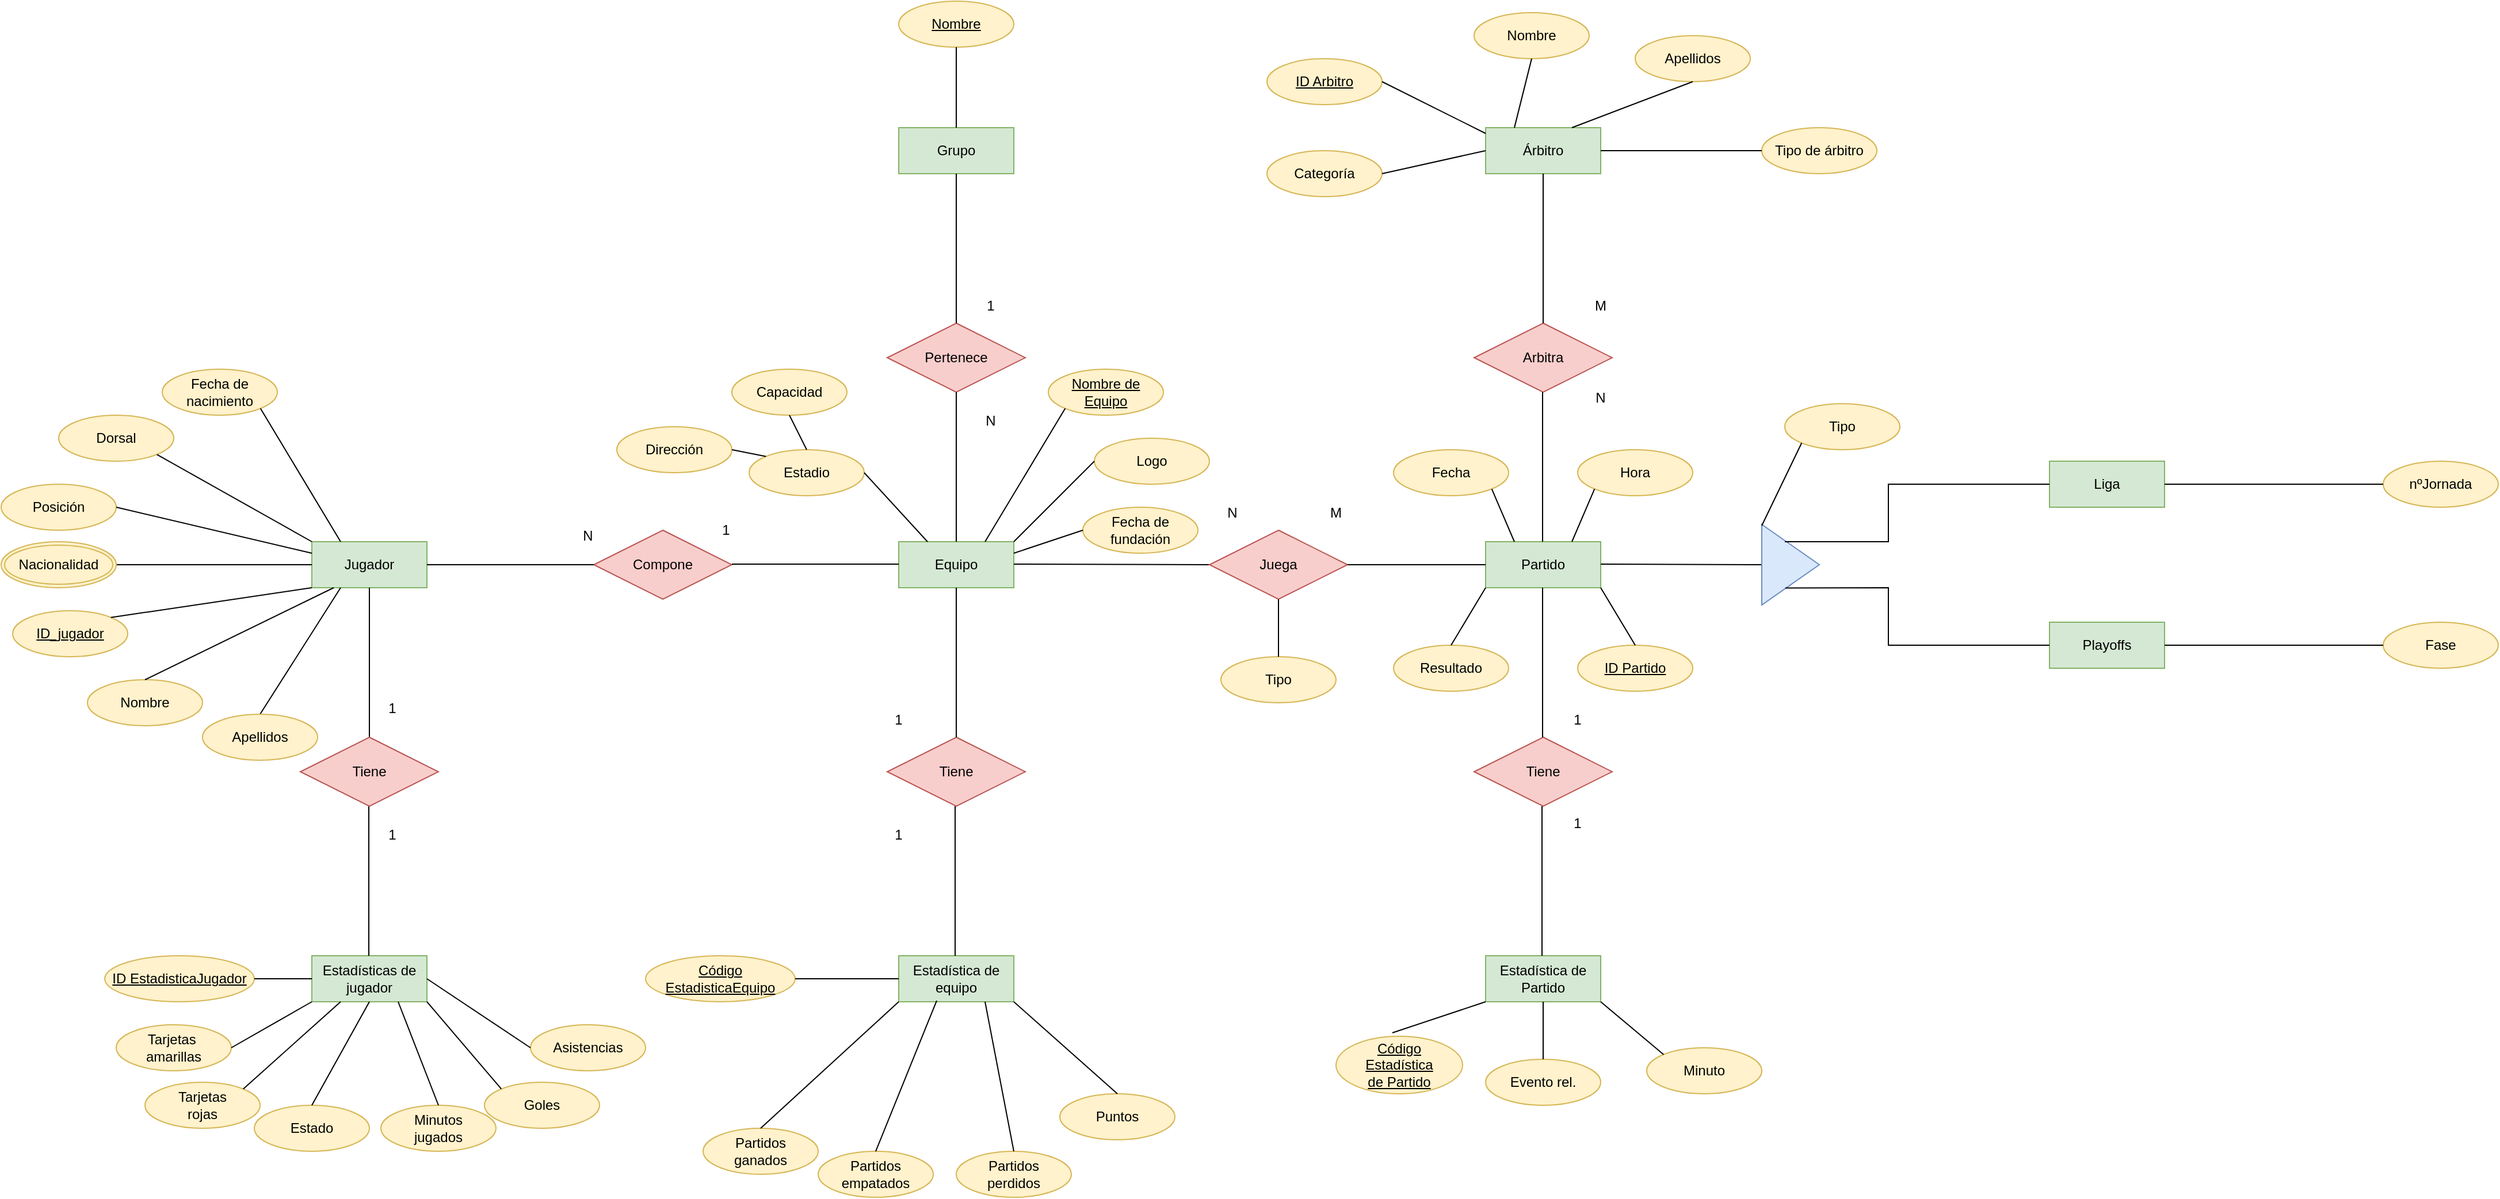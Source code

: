 <mxfile version="24.0.2" type="device">
  <diagram id="R2lEEEUBdFMjLlhIrx00" name="Page-1">
    <mxGraphModel dx="2762" dy="1040" grid="1" gridSize="10" guides="1" tooltips="1" connect="1" arrows="1" fold="1" page="1" pageScale="1" pageWidth="850" pageHeight="1100" math="0" shadow="0" extFonts="Permanent Marker^https://fonts.googleapis.com/css?family=Permanent+Marker">
      <root>
        <mxCell id="0" />
        <mxCell id="1" parent="0" />
        <mxCell id="ew4b3XNnfiUMwKwyRIX6-1" value="Equipo" style="whiteSpace=wrap;html=1;align=center;fillColor=#d5e8d4;strokeColor=#82b366;" parent="1" vertex="1">
          <mxGeometry x="180" y="480" width="100" height="40" as="geometry" />
        </mxCell>
        <mxCell id="ew4b3XNnfiUMwKwyRIX6-3" value="Estadística de Partido" style="whiteSpace=wrap;html=1;align=center;fillColor=#d5e8d4;strokeColor=#82b366;" parent="1" vertex="1">
          <mxGeometry x="690" y="840" width="100" height="40" as="geometry" />
        </mxCell>
        <mxCell id="ew4b3XNnfiUMwKwyRIX6-4" value="Jugador" style="whiteSpace=wrap;html=1;align=center;fillColor=#d5e8d4;strokeColor=#82b366;" parent="1" vertex="1">
          <mxGeometry x="-330" y="480" width="100" height="40" as="geometry" />
        </mxCell>
        <mxCell id="ew4b3XNnfiUMwKwyRIX6-5" value="Partido" style="whiteSpace=wrap;html=1;align=center;fillColor=#d5e8d4;strokeColor=#82b366;" parent="1" vertex="1">
          <mxGeometry x="690" y="480" width="100" height="40" as="geometry" />
        </mxCell>
        <mxCell id="ew4b3XNnfiUMwKwyRIX6-6" value="Grupo" style="whiteSpace=wrap;html=1;align=center;fillColor=#d5e8d4;strokeColor=#82b366;" parent="1" vertex="1">
          <mxGeometry x="180" y="120" width="100" height="40" as="geometry" />
        </mxCell>
        <mxCell id="ew4b3XNnfiUMwKwyRIX6-7" value="Árbitro" style="whiteSpace=wrap;html=1;align=center;fillColor=#d5e8d4;strokeColor=#82b366;" parent="1" vertex="1">
          <mxGeometry x="690" y="120" width="100" height="40" as="geometry" />
        </mxCell>
        <mxCell id="ew4b3XNnfiUMwKwyRIX6-10" value="Compone" style="shape=rhombus;perimeter=rhombusPerimeter;whiteSpace=wrap;html=1;align=center;fillColor=#f8cecc;strokeColor=#b85450;" parent="1" vertex="1">
          <mxGeometry x="-85" y="470" width="120" height="60" as="geometry" />
        </mxCell>
        <mxCell id="ew4b3XNnfiUMwKwyRIX6-13" value="Tiene" style="shape=rhombus;perimeter=rhombusPerimeter;whiteSpace=wrap;html=1;align=center;fillColor=#f8cecc;strokeColor=#b85450;" parent="1" vertex="1">
          <mxGeometry x="680" y="650" width="120" height="60" as="geometry" />
        </mxCell>
        <mxCell id="ew4b3XNnfiUMwKwyRIX6-17" value="Arbitra" style="shape=rhombus;perimeter=rhombusPerimeter;whiteSpace=wrap;html=1;align=center;fillColor=#f8cecc;strokeColor=#b85450;" parent="1" vertex="1">
          <mxGeometry x="680" y="290" width="120" height="60" as="geometry" />
        </mxCell>
        <mxCell id="ew4b3XNnfiUMwKwyRIX6-18" value="Pertenece" style="shape=rhombus;perimeter=rhombusPerimeter;whiteSpace=wrap;html=1;align=center;fillColor=#f8cecc;strokeColor=#b85450;" parent="1" vertex="1">
          <mxGeometry x="170" y="290" width="120" height="60" as="geometry" />
        </mxCell>
        <mxCell id="jRTE80DAgVs_Ja9fbaa8-7" value="" style="endArrow=none;html=1;rounded=0;exitX=1;exitY=0.5;exitDx=0;exitDy=0;" parent="1" source="ew4b3XNnfiUMwKwyRIX6-4" target="ew4b3XNnfiUMwKwyRIX6-10" edge="1">
          <mxGeometry width="50" height="50" relative="1" as="geometry">
            <mxPoint x="-270" y="490" as="sourcePoint" />
            <mxPoint x="-270" y="360" as="targetPoint" />
          </mxGeometry>
        </mxCell>
        <mxCell id="jRTE80DAgVs_Ja9fbaa8-8" value="" style="endArrow=none;html=1;rounded=0;exitX=1;exitY=0.5;exitDx=0;exitDy=0;" parent="1" edge="1">
          <mxGeometry width="50" height="50" relative="1" as="geometry">
            <mxPoint x="35" y="499.5" as="sourcePoint" />
            <mxPoint x="180" y="499.5" as="targetPoint" />
          </mxGeometry>
        </mxCell>
        <mxCell id="jRTE80DAgVs_Ja9fbaa8-9" value="" style="endArrow=none;html=1;rounded=0;exitX=1;exitY=0.5;exitDx=0;exitDy=0;entryX=0;entryY=0.5;entryDx=0;entryDy=0;" parent="1" target="5aakEDVAAHbc9MkIzyxL-103" edge="1">
          <mxGeometry width="50" height="50" relative="1" as="geometry">
            <mxPoint x="280" y="499.5" as="sourcePoint" />
            <mxPoint x="425" y="499.5" as="targetPoint" />
            <Array as="points">
              <mxPoint x="450" y="500" />
            </Array>
          </mxGeometry>
        </mxCell>
        <mxCell id="jRTE80DAgVs_Ja9fbaa8-14" value="" style="endArrow=none;html=1;rounded=0;entryX=0.5;entryY=1;entryDx=0;entryDy=0;exitX=0.5;exitY=0;exitDx=0;exitDy=0;" parent="1" edge="1">
          <mxGeometry width="50" height="50" relative="1" as="geometry">
            <mxPoint x="-280" y="650" as="sourcePoint" />
            <mxPoint x="-280" y="520" as="targetPoint" />
          </mxGeometry>
        </mxCell>
        <mxCell id="jRTE80DAgVs_Ja9fbaa8-18" value="" style="endArrow=none;html=1;rounded=0;exitX=1;exitY=0.5;exitDx=0;exitDy=0;entryX=0;entryY=0.5;entryDx=0;entryDy=0;" parent="1" edge="1">
          <mxGeometry width="50" height="50" relative="1" as="geometry">
            <mxPoint x="790" y="499.5" as="sourcePoint" />
            <mxPoint x="930" y="500" as="targetPoint" />
          </mxGeometry>
        </mxCell>
        <mxCell id="5aakEDVAAHbc9MkIzyxL-1" value="ID_jugador" style="ellipse;whiteSpace=wrap;html=1;align=center;fontStyle=4;fillColor=#fff2cc;strokeColor=#d6b656;" parent="1" vertex="1">
          <mxGeometry x="-590" y="540" width="100" height="40" as="geometry" />
        </mxCell>
        <mxCell id="5aakEDVAAHbc9MkIzyxL-5" value="Nombre" style="ellipse;whiteSpace=wrap;html=1;align=center;fillColor=#fff2cc;strokeColor=#d6b656;" parent="1" vertex="1">
          <mxGeometry x="-525" y="600" width="100" height="40" as="geometry" />
        </mxCell>
        <mxCell id="5aakEDVAAHbc9MkIzyxL-12" value="Estadísticas de jugador" style="whiteSpace=wrap;html=1;align=center;fillColor=#d5e8d4;strokeColor=#82b366;" parent="1" vertex="1">
          <mxGeometry x="-330" y="840" width="100" height="40" as="geometry" />
        </mxCell>
        <mxCell id="5aakEDVAAHbc9MkIzyxL-13" value="Posición" style="ellipse;whiteSpace=wrap;html=1;align=center;fillColor=#fff2cc;strokeColor=#d6b656;" parent="1" vertex="1">
          <mxGeometry x="-600" y="430" width="100" height="40" as="geometry" />
        </mxCell>
        <mxCell id="5aakEDVAAHbc9MkIzyxL-14" value="Fecha de nacimiento" style="ellipse;whiteSpace=wrap;html=1;align=center;fillColor=#fff2cc;strokeColor=#d6b656;" parent="1" vertex="1">
          <mxGeometry x="-460" y="330" width="100" height="40" as="geometry" />
        </mxCell>
        <mxCell id="5aakEDVAAHbc9MkIzyxL-15" value="Dorsal" style="ellipse;whiteSpace=wrap;html=1;align=center;fillColor=#fff2cc;strokeColor=#d6b656;" parent="1" vertex="1">
          <mxGeometry x="-550" y="370" width="100" height="40" as="geometry" />
        </mxCell>
        <mxCell id="5aakEDVAAHbc9MkIzyxL-16" value="" style="endArrow=none;html=1;rounded=0;exitX=0.19;exitY=1;exitDx=0;exitDy=0;entryX=0.5;entryY=0;entryDx=0;entryDy=0;exitPerimeter=0;" parent="1" source="ew4b3XNnfiUMwKwyRIX6-4" target="5aakEDVAAHbc9MkIzyxL-5" edge="1">
          <mxGeometry width="50" height="50" relative="1" as="geometry">
            <mxPoint x="-252.5" y="529" as="sourcePoint" />
            <mxPoint x="-107.5" y="529" as="targetPoint" />
          </mxGeometry>
        </mxCell>
        <mxCell id="5aakEDVAAHbc9MkIzyxL-17" value="" style="endArrow=none;html=1;rounded=0;exitX=0.25;exitY=1;exitDx=0;exitDy=0;entryX=0.5;entryY=0;entryDx=0;entryDy=0;" parent="1" source="ew4b3XNnfiUMwKwyRIX6-4" target="5aakEDVAAHbc9MkIzyxL-26" edge="1">
          <mxGeometry width="50" height="50" relative="1" as="geometry">
            <mxPoint x="-270" y="530" as="sourcePoint" />
            <mxPoint x="-180" y="580" as="targetPoint" />
          </mxGeometry>
        </mxCell>
        <mxCell id="5aakEDVAAHbc9MkIzyxL-18" value="" style="endArrow=none;html=1;rounded=0;exitX=0;exitY=1;exitDx=0;exitDy=0;entryX=1;entryY=0;entryDx=0;entryDy=0;" parent="1" source="ew4b3XNnfiUMwKwyRIX6-4" target="5aakEDVAAHbc9MkIzyxL-1" edge="1">
          <mxGeometry width="50" height="50" relative="1" as="geometry">
            <mxPoint x="-260" y="540" as="sourcePoint" />
            <mxPoint x="-310" y="600" as="targetPoint" />
          </mxGeometry>
        </mxCell>
        <mxCell id="5aakEDVAAHbc9MkIzyxL-19" value="" style="endArrow=none;html=1;rounded=0;exitX=0;exitY=0.5;exitDx=0;exitDy=0;entryX=1;entryY=0.5;entryDx=0;entryDy=0;" parent="1" source="ew4b3XNnfiUMwKwyRIX6-4" edge="1">
          <mxGeometry width="50" height="50" relative="1" as="geometry">
            <mxPoint x="-320" y="530" as="sourcePoint" />
            <mxPoint x="-500" y="500" as="targetPoint" />
          </mxGeometry>
        </mxCell>
        <mxCell id="5aakEDVAAHbc9MkIzyxL-20" value="" style="endArrow=none;html=1;rounded=0;exitX=0;exitY=0.25;exitDx=0;exitDy=0;entryX=1;entryY=0.5;entryDx=0;entryDy=0;" parent="1" source="ew4b3XNnfiUMwKwyRIX6-4" target="5aakEDVAAHbc9MkIzyxL-13" edge="1">
          <mxGeometry width="50" height="50" relative="1" as="geometry">
            <mxPoint x="-320" y="510" as="sourcePoint" />
            <mxPoint x="-450" y="540" as="targetPoint" />
          </mxGeometry>
        </mxCell>
        <mxCell id="5aakEDVAAHbc9MkIzyxL-21" value="" style="endArrow=none;html=1;rounded=0;exitX=0;exitY=0;exitDx=0;exitDy=0;entryX=1;entryY=1;entryDx=0;entryDy=0;" parent="1" source="ew4b3XNnfiUMwKwyRIX6-4" target="5aakEDVAAHbc9MkIzyxL-15" edge="1">
          <mxGeometry width="50" height="50" relative="1" as="geometry">
            <mxPoint x="-320" y="500" as="sourcePoint" />
            <mxPoint x="-500" y="480" as="targetPoint" />
          </mxGeometry>
        </mxCell>
        <mxCell id="5aakEDVAAHbc9MkIzyxL-22" value="" style="endArrow=none;html=1;rounded=0;exitX=0.25;exitY=0;exitDx=0;exitDy=0;entryX=1;entryY=1;entryDx=0;entryDy=0;" parent="1" source="ew4b3XNnfiUMwKwyRIX6-4" target="5aakEDVAAHbc9MkIzyxL-14" edge="1">
          <mxGeometry width="50" height="50" relative="1" as="geometry">
            <mxPoint x="-320" y="490" as="sourcePoint" />
            <mxPoint x="-505" y="434" as="targetPoint" />
          </mxGeometry>
        </mxCell>
        <mxCell id="5aakEDVAAHbc9MkIzyxL-23" value="" style="endArrow=none;html=1;rounded=0;entryX=0.5;entryY=1;entryDx=0;entryDy=0;exitX=0.5;exitY=0;exitDx=0;exitDy=0;" parent="1" edge="1">
          <mxGeometry width="50" height="50" relative="1" as="geometry">
            <mxPoint x="-280.5" y="840" as="sourcePoint" />
            <mxPoint x="-280.5" y="710" as="targetPoint" />
          </mxGeometry>
        </mxCell>
        <mxCell id="5aakEDVAAHbc9MkIzyxL-24" value="Tiene" style="shape=rhombus;perimeter=rhombusPerimeter;whiteSpace=wrap;html=1;align=center;fillColor=#f8cecc;strokeColor=#b85450;" parent="1" vertex="1">
          <mxGeometry x="-340" y="650" width="120" height="60" as="geometry" />
        </mxCell>
        <mxCell id="5aakEDVAAHbc9MkIzyxL-26" value="Apellidos" style="ellipse;whiteSpace=wrap;html=1;align=center;fillColor=#fff2cc;strokeColor=#d6b656;" parent="1" vertex="1">
          <mxGeometry x="-425" y="630" width="100" height="40" as="geometry" />
        </mxCell>
        <mxCell id="5aakEDVAAHbc9MkIzyxL-28" value="Tiene" style="shape=rhombus;perimeter=rhombusPerimeter;whiteSpace=wrap;html=1;align=center;fillColor=#f8cecc;strokeColor=#b85450;" parent="1" vertex="1">
          <mxGeometry x="170" y="650" width="120" height="60" as="geometry" />
        </mxCell>
        <mxCell id="5aakEDVAAHbc9MkIzyxL-29" value="Estadística de equipo" style="whiteSpace=wrap;html=1;align=center;fillColor=#d5e8d4;strokeColor=#82b366;" parent="1" vertex="1">
          <mxGeometry x="180" y="840" width="100" height="40" as="geometry" />
        </mxCell>
        <mxCell id="5aakEDVAAHbc9MkIzyxL-31" value="" style="endArrow=none;html=1;rounded=0;entryX=0.5;entryY=1;entryDx=0;entryDy=0;exitX=0.5;exitY=0;exitDx=0;exitDy=0;" parent="1" edge="1">
          <mxGeometry width="50" height="50" relative="1" as="geometry">
            <mxPoint x="229" y="840" as="sourcePoint" />
            <mxPoint x="229" y="710" as="targetPoint" />
          </mxGeometry>
        </mxCell>
        <mxCell id="5aakEDVAAHbc9MkIzyxL-34" value="Estadio" style="ellipse;whiteSpace=wrap;html=1;align=center;fillColor=#fff2cc;strokeColor=#d6b656;" parent="1" vertex="1">
          <mxGeometry x="50" y="400" width="100" height="40" as="geometry" />
        </mxCell>
        <mxCell id="5aakEDVAAHbc9MkIzyxL-35" value="Fecha de fundación" style="ellipse;whiteSpace=wrap;html=1;align=center;fillColor=#fff2cc;strokeColor=#d6b656;" parent="1" vertex="1">
          <mxGeometry x="340" y="450" width="100" height="40" as="geometry" />
        </mxCell>
        <mxCell id="5aakEDVAAHbc9MkIzyxL-36" value="Logo" style="ellipse;whiteSpace=wrap;html=1;align=center;fillColor=#fff2cc;strokeColor=#d6b656;" parent="1" vertex="1">
          <mxGeometry x="350" y="390" width="100" height="40" as="geometry" />
        </mxCell>
        <mxCell id="5aakEDVAAHbc9MkIzyxL-37" value="Capacidad" style="ellipse;whiteSpace=wrap;html=1;align=center;fillColor=#fff2cc;strokeColor=#d6b656;" parent="1" vertex="1">
          <mxGeometry x="35" y="330" width="100" height="40" as="geometry" />
        </mxCell>
        <mxCell id="5aakEDVAAHbc9MkIzyxL-38" value="Dirección" style="ellipse;whiteSpace=wrap;html=1;align=center;fillColor=#fff2cc;strokeColor=#d6b656;" parent="1" vertex="1">
          <mxGeometry x="-65" y="380" width="100" height="40" as="geometry" />
        </mxCell>
        <mxCell id="5aakEDVAAHbc9MkIzyxL-40" value="" style="endArrow=none;html=1;rounded=0;exitX=0.25;exitY=0;exitDx=0;exitDy=0;entryX=1;entryY=0.5;entryDx=0;entryDy=0;" parent="1" source="ew4b3XNnfiUMwKwyRIX6-1" target="5aakEDVAAHbc9MkIzyxL-34" edge="1">
          <mxGeometry width="50" height="50" relative="1" as="geometry">
            <mxPoint x="190" y="490" as="sourcePoint" />
            <mxPoint x="160" y="480" as="targetPoint" />
          </mxGeometry>
        </mxCell>
        <mxCell id="5aakEDVAAHbc9MkIzyxL-41" value="" style="endArrow=none;html=1;rounded=0;exitX=0.5;exitY=0;exitDx=0;exitDy=0;entryX=0.5;entryY=1;entryDx=0;entryDy=0;" parent="1" source="5aakEDVAAHbc9MkIzyxL-34" target="5aakEDVAAHbc9MkIzyxL-37" edge="1">
          <mxGeometry width="50" height="50" relative="1" as="geometry">
            <mxPoint x="215" y="490" as="sourcePoint" />
            <mxPoint x="160" y="430" as="targetPoint" />
          </mxGeometry>
        </mxCell>
        <mxCell id="5aakEDVAAHbc9MkIzyxL-42" value="" style="endArrow=none;html=1;rounded=0;exitX=0;exitY=0;exitDx=0;exitDy=0;entryX=1;entryY=0.5;entryDx=0;entryDy=0;" parent="1" source="5aakEDVAAHbc9MkIzyxL-34" target="5aakEDVAAHbc9MkIzyxL-38" edge="1">
          <mxGeometry width="50" height="50" relative="1" as="geometry">
            <mxPoint x="215" y="490" as="sourcePoint" />
            <mxPoint x="160" y="430" as="targetPoint" />
          </mxGeometry>
        </mxCell>
        <mxCell id="5aakEDVAAHbc9MkIzyxL-44" value="" style="endArrow=none;html=1;rounded=0;exitX=1;exitY=0;exitDx=0;exitDy=0;entryX=0;entryY=0.5;entryDx=0;entryDy=0;" parent="1" source="ew4b3XNnfiUMwKwyRIX6-1" target="5aakEDVAAHbc9MkIzyxL-36" edge="1">
          <mxGeometry width="50" height="50" relative="1" as="geometry">
            <mxPoint x="265" y="490" as="sourcePoint" />
            <mxPoint x="290" y="380" as="targetPoint" />
          </mxGeometry>
        </mxCell>
        <mxCell id="5aakEDVAAHbc9MkIzyxL-45" value="" style="endArrow=none;html=1;rounded=0;exitX=1;exitY=0.25;exitDx=0;exitDy=0;entryX=0;entryY=0.5;entryDx=0;entryDy=0;" parent="1" source="ew4b3XNnfiUMwKwyRIX6-1" target="5aakEDVAAHbc9MkIzyxL-35" edge="1">
          <mxGeometry width="50" height="50" relative="1" as="geometry">
            <mxPoint x="290" y="490" as="sourcePoint" />
            <mxPoint x="299" y="438" as="targetPoint" />
          </mxGeometry>
        </mxCell>
        <mxCell id="5aakEDVAAHbc9MkIzyxL-46" value="ID EstadisticaJugador" style="ellipse;whiteSpace=wrap;html=1;align=center;fontStyle=4;fillColor=#fff2cc;strokeColor=#d6b656;" parent="1" vertex="1">
          <mxGeometry x="-510" y="840" width="130" height="40" as="geometry" />
        </mxCell>
        <mxCell id="5aakEDVAAHbc9MkIzyxL-47" value="Tarjetas&amp;nbsp;&lt;br&gt;amarillas" style="ellipse;whiteSpace=wrap;html=1;align=center;fillColor=#fff2cc;strokeColor=#d6b656;" parent="1" vertex="1">
          <mxGeometry x="-500" y="900" width="100" height="40" as="geometry" />
        </mxCell>
        <mxCell id="5aakEDVAAHbc9MkIzyxL-48" value="Tarjetas&lt;br&gt;rojas" style="ellipse;whiteSpace=wrap;html=1;align=center;fillColor=#fff2cc;strokeColor=#d6b656;" parent="1" vertex="1">
          <mxGeometry x="-475" y="950" width="100" height="40" as="geometry" />
        </mxCell>
        <mxCell id="5aakEDVAAHbc9MkIzyxL-49" value="Minutos&lt;br&gt;jugados" style="ellipse;whiteSpace=wrap;html=1;align=center;fillColor=#fff2cc;strokeColor=#d6b656;" parent="1" vertex="1">
          <mxGeometry x="-270" y="970" width="100" height="40" as="geometry" />
        </mxCell>
        <mxCell id="5aakEDVAAHbc9MkIzyxL-50" value="Asistencias" style="ellipse;whiteSpace=wrap;html=1;align=center;fillColor=#fff2cc;strokeColor=#d6b656;" parent="1" vertex="1">
          <mxGeometry x="-140" y="900" width="100" height="40" as="geometry" />
        </mxCell>
        <mxCell id="5aakEDVAAHbc9MkIzyxL-51" value="Goles" style="ellipse;whiteSpace=wrap;html=1;align=center;fillColor=#fff2cc;strokeColor=#d6b656;" parent="1" vertex="1">
          <mxGeometry x="-180" y="950" width="100" height="40" as="geometry" />
        </mxCell>
        <mxCell id="5aakEDVAAHbc9MkIzyxL-52" value="" style="endArrow=none;html=1;rounded=0;exitX=0;exitY=0.5;exitDx=0;exitDy=0;entryX=1;entryY=0.5;entryDx=0;entryDy=0;" parent="1" source="5aakEDVAAHbc9MkIzyxL-12" target="5aakEDVAAHbc9MkIzyxL-46" edge="1">
          <mxGeometry width="50" height="50" relative="1" as="geometry">
            <mxPoint x="-295" y="530" as="sourcePoint" />
            <mxPoint x="-365" y="640" as="targetPoint" />
          </mxGeometry>
        </mxCell>
        <mxCell id="5aakEDVAAHbc9MkIzyxL-53" value="" style="endArrow=none;html=1;rounded=0;exitX=0;exitY=1;exitDx=0;exitDy=0;entryX=1;entryY=0.5;entryDx=0;entryDy=0;" parent="1" source="5aakEDVAAHbc9MkIzyxL-12" target="5aakEDVAAHbc9MkIzyxL-47" edge="1">
          <mxGeometry width="50" height="50" relative="1" as="geometry">
            <mxPoint x="-295" y="530" as="sourcePoint" />
            <mxPoint x="-365" y="640" as="targetPoint" />
          </mxGeometry>
        </mxCell>
        <mxCell id="5aakEDVAAHbc9MkIzyxL-54" value="" style="endArrow=none;html=1;rounded=0;exitX=0.25;exitY=1;exitDx=0;exitDy=0;entryX=1;entryY=0;entryDx=0;entryDy=0;" parent="1" source="5aakEDVAAHbc9MkIzyxL-12" target="5aakEDVAAHbc9MkIzyxL-48" edge="1">
          <mxGeometry width="50" height="50" relative="1" as="geometry">
            <mxPoint x="-295" y="530" as="sourcePoint" />
            <mxPoint x="-365" y="640" as="targetPoint" />
          </mxGeometry>
        </mxCell>
        <mxCell id="5aakEDVAAHbc9MkIzyxL-55" value="" style="endArrow=none;html=1;rounded=0;exitX=0.75;exitY=1;exitDx=0;exitDy=0;entryX=0.5;entryY=0;entryDx=0;entryDy=0;" parent="1" source="5aakEDVAAHbc9MkIzyxL-12" target="5aakEDVAAHbc9MkIzyxL-49" edge="1">
          <mxGeometry width="50" height="50" relative="1" as="geometry">
            <mxPoint x="-295" y="890" as="sourcePoint" />
            <mxPoint x="-355" y="976" as="targetPoint" />
          </mxGeometry>
        </mxCell>
        <mxCell id="5aakEDVAAHbc9MkIzyxL-56" value="" style="endArrow=none;html=1;rounded=0;exitX=1;exitY=1;exitDx=0;exitDy=0;entryX=0;entryY=0;entryDx=0;entryDy=0;" parent="1" source="5aakEDVAAHbc9MkIzyxL-12" target="5aakEDVAAHbc9MkIzyxL-51" edge="1">
          <mxGeometry width="50" height="50" relative="1" as="geometry">
            <mxPoint x="-285" y="900" as="sourcePoint" />
            <mxPoint x="-345" y="986" as="targetPoint" />
          </mxGeometry>
        </mxCell>
        <mxCell id="5aakEDVAAHbc9MkIzyxL-58" value="" style="endArrow=none;html=1;rounded=0;exitX=1;exitY=0.5;exitDx=0;exitDy=0;entryX=0;entryY=0.5;entryDx=0;entryDy=0;" parent="1" source="5aakEDVAAHbc9MkIzyxL-12" target="5aakEDVAAHbc9MkIzyxL-50" edge="1">
          <mxGeometry width="50" height="50" relative="1" as="geometry">
            <mxPoint x="-275" y="910" as="sourcePoint" />
            <mxPoint x="-335" y="996" as="targetPoint" />
          </mxGeometry>
        </mxCell>
        <mxCell id="5aakEDVAAHbc9MkIzyxL-61" value="Nombre" style="ellipse;whiteSpace=wrap;html=1;align=center;fontStyle=4;fillColor=#fff2cc;strokeColor=#d6b656;" parent="1" vertex="1">
          <mxGeometry x="180" y="10" width="100" height="40" as="geometry" />
        </mxCell>
        <mxCell id="5aakEDVAAHbc9MkIzyxL-63" value="Estado" style="ellipse;whiteSpace=wrap;html=1;align=center;fillColor=#fff2cc;strokeColor=#d6b656;" parent="1" vertex="1">
          <mxGeometry x="-380" y="970" width="100" height="40" as="geometry" />
        </mxCell>
        <mxCell id="5aakEDVAAHbc9MkIzyxL-64" value="" style="endArrow=none;html=1;rounded=0;exitX=0.5;exitY=1;exitDx=0;exitDy=0;entryX=0.5;entryY=0;entryDx=0;entryDy=0;" parent="1" source="5aakEDVAAHbc9MkIzyxL-12" target="5aakEDVAAHbc9MkIzyxL-63" edge="1">
          <mxGeometry width="50" height="50" relative="1" as="geometry">
            <mxPoint x="-245" y="890" as="sourcePoint" />
            <mxPoint x="-210" y="980" as="targetPoint" />
          </mxGeometry>
        </mxCell>
        <mxCell id="5aakEDVAAHbc9MkIzyxL-65" value="Código EstadisticaEquipo" style="ellipse;whiteSpace=wrap;html=1;align=center;fontStyle=4;fillColor=#fff2cc;strokeColor=#d6b656;" parent="1" vertex="1">
          <mxGeometry x="-40" y="840" width="130" height="40" as="geometry" />
        </mxCell>
        <mxCell id="5aakEDVAAHbc9MkIzyxL-66" value="Partidos&lt;br&gt;ganados" style="ellipse;whiteSpace=wrap;html=1;align=center;fillColor=#fff2cc;strokeColor=#d6b656;" parent="1" vertex="1">
          <mxGeometry x="10" y="990" width="100" height="40" as="geometry" />
        </mxCell>
        <mxCell id="5aakEDVAAHbc9MkIzyxL-67" value="Partidos&lt;br&gt;empatados" style="ellipse;whiteSpace=wrap;html=1;align=center;fillColor=#fff2cc;strokeColor=#d6b656;" parent="1" vertex="1">
          <mxGeometry x="110" y="1010" width="100" height="40" as="geometry" />
        </mxCell>
        <mxCell id="5aakEDVAAHbc9MkIzyxL-68" value="Partidos&lt;br&gt;perdidos" style="ellipse;whiteSpace=wrap;html=1;align=center;fillColor=#fff2cc;strokeColor=#d6b656;" parent="1" vertex="1">
          <mxGeometry x="230" y="1010" width="100" height="40" as="geometry" />
        </mxCell>
        <mxCell id="5aakEDVAAHbc9MkIzyxL-69" value="Puntos" style="ellipse;whiteSpace=wrap;html=1;align=center;fillColor=#fff2cc;strokeColor=#d6b656;" parent="1" vertex="1">
          <mxGeometry x="320" y="960" width="100" height="40" as="geometry" />
        </mxCell>
        <mxCell id="5aakEDVAAHbc9MkIzyxL-70" value="" style="endArrow=none;html=1;rounded=0;exitX=0.5;exitY=0;exitDx=0;exitDy=0;entryX=0;entryY=1;entryDx=0;entryDy=0;" parent="1" source="5aakEDVAAHbc9MkIzyxL-66" target="5aakEDVAAHbc9MkIzyxL-29" edge="1">
          <mxGeometry width="50" height="50" relative="1" as="geometry">
            <mxPoint x="-220" y="870" as="sourcePoint" />
            <mxPoint x="-130" y="930" as="targetPoint" />
          </mxGeometry>
        </mxCell>
        <mxCell id="5aakEDVAAHbc9MkIzyxL-71" value="" style="endArrow=none;html=1;rounded=0;exitX=0.5;exitY=0;exitDx=0;exitDy=0;entryX=0.33;entryY=0.975;entryDx=0;entryDy=0;entryPerimeter=0;" parent="1" source="5aakEDVAAHbc9MkIzyxL-67" target="5aakEDVAAHbc9MkIzyxL-29" edge="1">
          <mxGeometry width="50" height="50" relative="1" as="geometry">
            <mxPoint x="20" y="960" as="sourcePoint" />
            <mxPoint x="80" y="890" as="targetPoint" />
          </mxGeometry>
        </mxCell>
        <mxCell id="5aakEDVAAHbc9MkIzyxL-72" value="" style="endArrow=none;html=1;rounded=0;exitX=0.5;exitY=0;exitDx=0;exitDy=0;entryX=0.75;entryY=1;entryDx=0;entryDy=0;" parent="1" source="5aakEDVAAHbc9MkIzyxL-68" target="5aakEDVAAHbc9MkIzyxL-29" edge="1">
          <mxGeometry width="50" height="50" relative="1" as="geometry">
            <mxPoint x="70" y="1030" as="sourcePoint" />
            <mxPoint x="140" y="870" as="targetPoint" />
          </mxGeometry>
        </mxCell>
        <mxCell id="5aakEDVAAHbc9MkIzyxL-73" value="" style="endArrow=none;html=1;rounded=0;exitX=0.5;exitY=0;exitDx=0;exitDy=0;entryX=1;entryY=1;entryDx=0;entryDy=0;" parent="1" source="5aakEDVAAHbc9MkIzyxL-69" target="5aakEDVAAHbc9MkIzyxL-29" edge="1">
          <mxGeometry width="50" height="50" relative="1" as="geometry">
            <mxPoint x="190" y="1030" as="sourcePoint" />
            <mxPoint x="146" y="888" as="targetPoint" />
          </mxGeometry>
        </mxCell>
        <mxCell id="5aakEDVAAHbc9MkIzyxL-74" value="" style="endArrow=none;html=1;rounded=0;exitX=1;exitY=0.5;exitDx=0;exitDy=0;entryX=0;entryY=0.5;entryDx=0;entryDy=0;" parent="1" source="5aakEDVAAHbc9MkIzyxL-65" target="5aakEDVAAHbc9MkIzyxL-29" edge="1">
          <mxGeometry width="50" height="50" relative="1" as="geometry">
            <mxPoint x="20" y="960" as="sourcePoint" />
            <mxPoint x="80" y="890" as="targetPoint" />
          </mxGeometry>
        </mxCell>
        <mxCell id="5aakEDVAAHbc9MkIzyxL-75" value="ID Partido" style="ellipse;whiteSpace=wrap;html=1;align=center;fontStyle=4;fillColor=#fff2cc;strokeColor=#d6b656;" parent="1" vertex="1">
          <mxGeometry x="770" y="570" width="100" height="40" as="geometry" />
        </mxCell>
        <mxCell id="5aakEDVAAHbc9MkIzyxL-78" value="Resultado" style="ellipse;whiteSpace=wrap;html=1;align=center;fillColor=#fff2cc;strokeColor=#d6b656;" parent="1" vertex="1">
          <mxGeometry x="610" y="570" width="100" height="40" as="geometry" />
        </mxCell>
        <mxCell id="5aakEDVAAHbc9MkIzyxL-81" value="" style="endArrow=none;html=1;rounded=0;entryX=0;entryY=1;entryDx=0;entryDy=0;exitX=0.5;exitY=0;exitDx=0;exitDy=0;" parent="1" source="5aakEDVAAHbc9MkIzyxL-78" target="ew4b3XNnfiUMwKwyRIX6-5" edge="1">
          <mxGeometry width="50" height="50" relative="1" as="geometry">
            <mxPoint x="495" y="480" as="sourcePoint" />
            <mxPoint x="495" y="420" as="targetPoint" />
          </mxGeometry>
        </mxCell>
        <mxCell id="5aakEDVAAHbc9MkIzyxL-82" value="" style="endArrow=none;html=1;rounded=0;entryX=1;entryY=1;entryDx=0;entryDy=0;exitX=0.5;exitY=0;exitDx=0;exitDy=0;" parent="1" source="5aakEDVAAHbc9MkIzyxL-75" target="ew4b3XNnfiUMwKwyRIX6-5" edge="1">
          <mxGeometry width="50" height="50" relative="1" as="geometry">
            <mxPoint x="640" y="560" as="sourcePoint" />
            <mxPoint x="700" y="530" as="targetPoint" />
          </mxGeometry>
        </mxCell>
        <mxCell id="5aakEDVAAHbc9MkIzyxL-83" value="Nombre de Equipo" style="ellipse;whiteSpace=wrap;html=1;align=center;fontStyle=4;fillColor=#fff2cc;strokeColor=#d6b656;" parent="1" vertex="1">
          <mxGeometry x="310" y="330" width="100" height="40" as="geometry" />
        </mxCell>
        <mxCell id="5aakEDVAAHbc9MkIzyxL-84" value="" style="endArrow=none;html=1;rounded=0;exitX=0.75;exitY=0;exitDx=0;exitDy=0;entryX=0;entryY=1;entryDx=0;entryDy=0;" parent="1" source="ew4b3XNnfiUMwKwyRIX6-1" target="5aakEDVAAHbc9MkIzyxL-83" edge="1">
          <mxGeometry width="50" height="50" relative="1" as="geometry">
            <mxPoint x="290" y="490" as="sourcePoint" />
            <mxPoint x="300" y="430" as="targetPoint" />
          </mxGeometry>
        </mxCell>
        <mxCell id="5aakEDVAAHbc9MkIzyxL-85" value="Evento rel." style="ellipse;whiteSpace=wrap;html=1;align=center;fillColor=#fff2cc;strokeColor=#d6b656;" parent="1" vertex="1">
          <mxGeometry x="690" y="930" width="100" height="40" as="geometry" />
        </mxCell>
        <mxCell id="5aakEDVAAHbc9MkIzyxL-86" value="Minuto" style="ellipse;whiteSpace=wrap;html=1;align=center;fillColor=#fff2cc;strokeColor=#d6b656;" parent="1" vertex="1">
          <mxGeometry x="830" y="920" width="100" height="40" as="geometry" />
        </mxCell>
        <mxCell id="5aakEDVAAHbc9MkIzyxL-87" value="Código&lt;br&gt;Estadística&lt;br&gt;de Partido" style="ellipse;whiteSpace=wrap;html=1;align=center;fontStyle=4;fillColor=#fff2cc;strokeColor=#d6b656;" parent="1" vertex="1">
          <mxGeometry x="560" y="910" width="110" height="50" as="geometry" />
        </mxCell>
        <mxCell id="5aakEDVAAHbc9MkIzyxL-91" value="ID Arbitro" style="ellipse;whiteSpace=wrap;html=1;align=center;fontStyle=4;fillColor=#fff2cc;strokeColor=#d6b656;" parent="1" vertex="1">
          <mxGeometry x="500" y="60" width="100" height="40" as="geometry" />
        </mxCell>
        <mxCell id="5aakEDVAAHbc9MkIzyxL-92" value="Nombre" style="ellipse;whiteSpace=wrap;html=1;align=center;fillColor=#fff2cc;strokeColor=#d6b656;" parent="1" vertex="1">
          <mxGeometry x="680" y="20" width="100" height="40" as="geometry" />
        </mxCell>
        <mxCell id="5aakEDVAAHbc9MkIzyxL-93" value="Apellidos" style="ellipse;whiteSpace=wrap;html=1;align=center;fillColor=#fff2cc;strokeColor=#d6b656;" parent="1" vertex="1">
          <mxGeometry x="820" y="40" width="100" height="40" as="geometry" />
        </mxCell>
        <mxCell id="5aakEDVAAHbc9MkIzyxL-95" value="Tipo de árbitro" style="ellipse;whiteSpace=wrap;html=1;align=center;fillColor=#fff2cc;strokeColor=#d6b656;" parent="1" vertex="1">
          <mxGeometry x="930" y="120" width="100" height="40" as="geometry" />
        </mxCell>
        <mxCell id="5aakEDVAAHbc9MkIzyxL-96" value="Categoría" style="ellipse;whiteSpace=wrap;html=1;align=center;fillColor=#fff2cc;strokeColor=#d6b656;" parent="1" vertex="1">
          <mxGeometry x="500" y="140" width="100" height="40" as="geometry" />
        </mxCell>
        <mxCell id="5aakEDVAAHbc9MkIzyxL-103" value="Juega" style="shape=rhombus;perimeter=rhombusPerimeter;whiteSpace=wrap;html=1;align=center;fillColor=#f8cecc;strokeColor=#b85450;" parent="1" vertex="1">
          <mxGeometry x="450" y="470" width="120" height="60" as="geometry" />
        </mxCell>
        <mxCell id="5aakEDVAAHbc9MkIzyxL-108" value="" style="endArrow=none;html=1;rounded=0;" parent="1" edge="1">
          <mxGeometry width="50" height="50" relative="1" as="geometry">
            <mxPoint x="570" y="500" as="sourcePoint" />
            <mxPoint x="690" y="500" as="targetPoint" />
          </mxGeometry>
        </mxCell>
        <mxCell id="5aakEDVAAHbc9MkIzyxL-112" value="Fecha" style="ellipse;whiteSpace=wrap;html=1;align=center;fillColor=#fff2cc;strokeColor=#d6b656;" parent="1" vertex="1">
          <mxGeometry x="610" y="400" width="100" height="40" as="geometry" />
        </mxCell>
        <mxCell id="5aakEDVAAHbc9MkIzyxL-113" value="Hora" style="ellipse;whiteSpace=wrap;html=1;align=center;fillColor=#fff2cc;strokeColor=#d6b656;" parent="1" vertex="1">
          <mxGeometry x="770" y="400" width="100" height="40" as="geometry" />
        </mxCell>
        <mxCell id="5aakEDVAAHbc9MkIzyxL-114" value="" style="endArrow=none;html=1;rounded=0;entryX=1;entryY=1;entryDx=0;entryDy=0;exitX=0.25;exitY=0;exitDx=0;exitDy=0;" parent="1" source="ew4b3XNnfiUMwKwyRIX6-5" target="5aakEDVAAHbc9MkIzyxL-112" edge="1">
          <mxGeometry width="50" height="50" relative="1" as="geometry">
            <mxPoint x="670" y="580" as="sourcePoint" />
            <mxPoint x="700" y="530" as="targetPoint" />
          </mxGeometry>
        </mxCell>
        <mxCell id="5aakEDVAAHbc9MkIzyxL-115" value="" style="endArrow=none;html=1;rounded=0;entryX=0;entryY=1;entryDx=0;entryDy=0;exitX=0.75;exitY=0;exitDx=0;exitDy=0;" parent="1" source="ew4b3XNnfiUMwKwyRIX6-5" target="5aakEDVAAHbc9MkIzyxL-113" edge="1">
          <mxGeometry width="50" height="50" relative="1" as="geometry">
            <mxPoint x="725" y="490" as="sourcePoint" />
            <mxPoint x="705" y="444" as="targetPoint" />
          </mxGeometry>
        </mxCell>
        <mxCell id="5aakEDVAAHbc9MkIzyxL-118" value="1" style="text;html=1;strokeColor=none;fillColor=none;align=center;verticalAlign=middle;whiteSpace=wrap;rounded=0;" parent="1" vertex="1">
          <mxGeometry x="-290" y="610" width="60" height="30" as="geometry" />
        </mxCell>
        <mxCell id="5aakEDVAAHbc9MkIzyxL-119" value="1" style="text;html=1;strokeColor=none;fillColor=none;align=center;verticalAlign=middle;whiteSpace=wrap;rounded=0;" parent="1" vertex="1">
          <mxGeometry x="-290" y="720" width="60" height="30" as="geometry" />
        </mxCell>
        <mxCell id="5aakEDVAAHbc9MkIzyxL-120" value="1" style="text;html=1;strokeColor=none;fillColor=none;align=center;verticalAlign=middle;whiteSpace=wrap;rounded=0;" parent="1" vertex="1">
          <mxGeometry y="455" width="60" height="30" as="geometry" />
        </mxCell>
        <mxCell id="5aakEDVAAHbc9MkIzyxL-121" value="N" style="text;html=1;strokeColor=none;fillColor=none;align=center;verticalAlign=middle;whiteSpace=wrap;rounded=0;" parent="1" vertex="1">
          <mxGeometry x="-120" y="460" width="60" height="30" as="geometry" />
        </mxCell>
        <mxCell id="5aakEDVAAHbc9MkIzyxL-124" value="1" style="text;html=1;strokeColor=none;fillColor=none;align=center;verticalAlign=middle;whiteSpace=wrap;rounded=0;" parent="1" vertex="1">
          <mxGeometry x="150" y="620" width="60" height="30" as="geometry" />
        </mxCell>
        <mxCell id="5aakEDVAAHbc9MkIzyxL-125" value="1" style="text;html=1;strokeColor=none;fillColor=none;align=center;verticalAlign=middle;whiteSpace=wrap;rounded=0;" parent="1" vertex="1">
          <mxGeometry x="150" y="720" width="60" height="30" as="geometry" />
        </mxCell>
        <mxCell id="5aakEDVAAHbc9MkIzyxL-130" value="N" style="text;html=1;strokeColor=none;fillColor=none;align=center;verticalAlign=middle;whiteSpace=wrap;rounded=0;" parent="1" vertex="1">
          <mxGeometry x="440" y="440" width="60" height="30" as="geometry" />
        </mxCell>
        <mxCell id="5aakEDVAAHbc9MkIzyxL-131" value="M" style="text;html=1;strokeColor=none;fillColor=none;align=center;verticalAlign=middle;whiteSpace=wrap;rounded=0;" parent="1" vertex="1">
          <mxGeometry x="530" y="440" width="60" height="30" as="geometry" />
        </mxCell>
        <mxCell id="7ER-Fb5Yu5YfMW-zNhF4-1" value="" style="endArrow=none;html=1;rounded=0;entryX=0.5;entryY=1;entryDx=0;entryDy=0;exitX=0.5;exitY=0;exitDx=0;exitDy=0;" parent="1" edge="1">
          <mxGeometry width="50" height="50" relative="1" as="geometry">
            <mxPoint x="739.5" y="650" as="sourcePoint" />
            <mxPoint x="739.5" y="520" as="targetPoint" />
          </mxGeometry>
        </mxCell>
        <mxCell id="7ER-Fb5Yu5YfMW-zNhF4-2" value="Tipo" style="ellipse;whiteSpace=wrap;html=1;align=center;fillColor=#fff2cc;strokeColor=#d6b656;" parent="1" vertex="1">
          <mxGeometry x="460" y="580" width="100" height="40" as="geometry" />
        </mxCell>
        <mxCell id="H2BI3htYbBV4YaZZ8zBu-1" value="" style="endArrow=none;html=1;rounded=0;entryX=0.5;entryY=1;entryDx=0;entryDy=0;exitX=0.5;exitY=0;exitDx=0;exitDy=0;" parent="1" edge="1">
          <mxGeometry width="50" height="50" relative="1" as="geometry">
            <mxPoint x="739" y="840" as="sourcePoint" />
            <mxPoint x="739" y="710" as="targetPoint" />
          </mxGeometry>
        </mxCell>
        <mxCell id="H2BI3htYbBV4YaZZ8zBu-2" value="" style="endArrow=none;html=1;rounded=0;exitX=0.445;exitY=-0.06;exitDx=0;exitDy=0;entryX=0;entryY=1;entryDx=0;entryDy=0;exitPerimeter=0;" parent="1" source="5aakEDVAAHbc9MkIzyxL-87" target="ew4b3XNnfiUMwKwyRIX6-3" edge="1">
          <mxGeometry width="50" height="50" relative="1" as="geometry">
            <mxPoint x="660" y="880" as="sourcePoint" />
            <mxPoint x="580" y="810" as="targetPoint" />
          </mxGeometry>
        </mxCell>
        <mxCell id="H2BI3htYbBV4YaZZ8zBu-4" value="" style="endArrow=none;html=1;rounded=0;exitX=0.5;exitY=0;exitDx=0;exitDy=0;entryX=0.5;entryY=1;entryDx=0;entryDy=0;" parent="1" source="7ER-Fb5Yu5YfMW-zNhF4-2" target="5aakEDVAAHbc9MkIzyxL-103" edge="1">
          <mxGeometry width="50" height="50" relative="1" as="geometry">
            <mxPoint x="260" y="960" as="sourcePoint" />
            <mxPoint x="180" y="890" as="targetPoint" />
          </mxGeometry>
        </mxCell>
        <mxCell id="H2BI3htYbBV4YaZZ8zBu-5" value="" style="endArrow=none;html=1;rounded=0;entryX=0.5;entryY=1;entryDx=0;entryDy=0;exitX=0.5;exitY=0;exitDx=0;exitDy=0;" parent="1" edge="1">
          <mxGeometry width="50" height="50" relative="1" as="geometry">
            <mxPoint x="739.5" y="480" as="sourcePoint" />
            <mxPoint x="739.5" y="350" as="targetPoint" />
          </mxGeometry>
        </mxCell>
        <mxCell id="H2BI3htYbBV4YaZZ8zBu-6" value="" style="endArrow=none;html=1;rounded=0;entryX=0.5;entryY=1;entryDx=0;entryDy=0;exitX=0.5;exitY=0;exitDx=0;exitDy=0;" parent="1" edge="1">
          <mxGeometry width="50" height="50" relative="1" as="geometry">
            <mxPoint x="740" y="290" as="sourcePoint" />
            <mxPoint x="740" y="160" as="targetPoint" />
          </mxGeometry>
        </mxCell>
        <mxCell id="H2BI3htYbBV4YaZZ8zBu-7" value="" style="endArrow=none;html=1;rounded=0;entryX=1;entryY=0.5;entryDx=0;entryDy=0;" parent="1" target="5aakEDVAAHbc9MkIzyxL-91" edge="1">
          <mxGeometry width="50" height="50" relative="1" as="geometry">
            <mxPoint x="690" y="125" as="sourcePoint" />
            <mxPoint x="637.5" y="65" as="targetPoint" />
          </mxGeometry>
        </mxCell>
        <mxCell id="H2BI3htYbBV4YaZZ8zBu-8" value="" style="endArrow=none;html=1;rounded=0;exitX=0;exitY=0.5;exitDx=0;exitDy=0;entryX=1;entryY=0.5;entryDx=0;entryDy=0;" parent="1" source="ew4b3XNnfiUMwKwyRIX6-7" target="5aakEDVAAHbc9MkIzyxL-96" edge="1">
          <mxGeometry width="50" height="50" relative="1" as="geometry">
            <mxPoint x="702.5" y="135" as="sourcePoint" />
            <mxPoint x="610" y="90" as="targetPoint" />
          </mxGeometry>
        </mxCell>
        <mxCell id="H2BI3htYbBV4YaZZ8zBu-9" value="" style="endArrow=none;html=1;rounded=0;exitX=0.25;exitY=0;exitDx=0;exitDy=0;entryX=0.5;entryY=1;entryDx=0;entryDy=0;" parent="1" source="ew4b3XNnfiUMwKwyRIX6-7" target="5aakEDVAAHbc9MkIzyxL-92" edge="1">
          <mxGeometry width="50" height="50" relative="1" as="geometry">
            <mxPoint x="700" y="150" as="sourcePoint" />
            <mxPoint x="610" y="170" as="targetPoint" />
          </mxGeometry>
        </mxCell>
        <mxCell id="H2BI3htYbBV4YaZZ8zBu-10" value="" style="endArrow=none;html=1;rounded=0;exitX=0.75;exitY=0;exitDx=0;exitDy=0;entryX=0.5;entryY=1;entryDx=0;entryDy=0;" parent="1" source="ew4b3XNnfiUMwKwyRIX6-7" target="5aakEDVAAHbc9MkIzyxL-93" edge="1">
          <mxGeometry width="50" height="50" relative="1" as="geometry">
            <mxPoint x="725" y="130" as="sourcePoint" />
            <mxPoint x="710" y="75" as="targetPoint" />
          </mxGeometry>
        </mxCell>
        <mxCell id="H2BI3htYbBV4YaZZ8zBu-12" value="" style="endArrow=none;html=1;rounded=0;entryX=0;entryY=0.5;entryDx=0;entryDy=0;" parent="1" source="ew4b3XNnfiUMwKwyRIX6-7" target="5aakEDVAAHbc9MkIzyxL-95" edge="1">
          <mxGeometry width="50" height="50" relative="1" as="geometry">
            <mxPoint x="800" y="140" as="sourcePoint" />
            <mxPoint x="910" y="100" as="targetPoint" />
          </mxGeometry>
        </mxCell>
        <mxCell id="H2BI3htYbBV4YaZZ8zBu-14" value="N" style="text;html=1;strokeColor=none;fillColor=none;align=center;verticalAlign=middle;whiteSpace=wrap;rounded=0;" parent="1" vertex="1">
          <mxGeometry x="760" y="340" width="60" height="30" as="geometry" />
        </mxCell>
        <mxCell id="H2BI3htYbBV4YaZZ8zBu-15" value="M" style="text;html=1;strokeColor=none;fillColor=none;align=center;verticalAlign=middle;whiteSpace=wrap;rounded=0;" parent="1" vertex="1">
          <mxGeometry x="760" y="260" width="60" height="30" as="geometry" />
        </mxCell>
        <mxCell id="H2BI3htYbBV4YaZZ8zBu-16" value="1" style="text;html=1;strokeColor=none;fillColor=none;align=center;verticalAlign=middle;whiteSpace=wrap;rounded=0;" parent="1" vertex="1">
          <mxGeometry x="740" y="620" width="60" height="30" as="geometry" />
        </mxCell>
        <mxCell id="H2BI3htYbBV4YaZZ8zBu-17" value="1" style="text;html=1;strokeColor=none;fillColor=none;align=center;verticalAlign=middle;whiteSpace=wrap;rounded=0;" parent="1" vertex="1">
          <mxGeometry x="740" y="710" width="60" height="30" as="geometry" />
        </mxCell>
        <mxCell id="ZpefBTJQvM_n4xTdvoeH-1" value="" style="endArrow=none;html=1;rounded=0;entryX=0.5;entryY=1;entryDx=0;entryDy=0;exitX=0.5;exitY=0;exitDx=0;exitDy=0;" parent="1" edge="1">
          <mxGeometry width="50" height="50" relative="1" as="geometry">
            <mxPoint x="230" y="480" as="sourcePoint" />
            <mxPoint x="230" y="350" as="targetPoint" />
          </mxGeometry>
        </mxCell>
        <mxCell id="ZpefBTJQvM_n4xTdvoeH-2" value="" style="endArrow=none;html=1;rounded=0;entryX=0.5;entryY=1;entryDx=0;entryDy=0;exitX=0.5;exitY=0;exitDx=0;exitDy=0;" parent="1" edge="1">
          <mxGeometry width="50" height="50" relative="1" as="geometry">
            <mxPoint x="230" y="290" as="sourcePoint" />
            <mxPoint x="230" y="160" as="targetPoint" />
          </mxGeometry>
        </mxCell>
        <mxCell id="ZpefBTJQvM_n4xTdvoeH-3" value="" style="endArrow=none;html=1;rounded=0;exitX=0.5;exitY=1;exitDx=0;exitDy=0;entryX=0.5;entryY=0;entryDx=0;entryDy=0;" parent="1" source="5aakEDVAAHbc9MkIzyxL-61" target="ew4b3XNnfiUMwKwyRIX6-6" edge="1">
          <mxGeometry width="50" height="50" relative="1" as="geometry">
            <mxPoint x="400" y="70" as="sourcePoint" />
            <mxPoint x="310" y="90" as="targetPoint" />
          </mxGeometry>
        </mxCell>
        <mxCell id="ZpefBTJQvM_n4xTdvoeH-4" value="" style="endArrow=none;html=1;rounded=0;entryX=0.5;entryY=1;entryDx=0;entryDy=0;exitX=0.5;exitY=0;exitDx=0;exitDy=0;" parent="1" edge="1">
          <mxGeometry width="50" height="50" relative="1" as="geometry">
            <mxPoint x="230" y="650" as="sourcePoint" />
            <mxPoint x="230" y="520" as="targetPoint" />
          </mxGeometry>
        </mxCell>
        <mxCell id="ZpefBTJQvM_n4xTdvoeH-5" value="N" style="text;html=1;strokeColor=none;fillColor=none;align=center;verticalAlign=middle;whiteSpace=wrap;rounded=0;" parent="1" vertex="1">
          <mxGeometry x="230" y="360" width="60" height="30" as="geometry" />
        </mxCell>
        <mxCell id="ZpefBTJQvM_n4xTdvoeH-6" value="1" style="text;html=1;strokeColor=none;fillColor=none;align=center;verticalAlign=middle;whiteSpace=wrap;rounded=0;" parent="1" vertex="1">
          <mxGeometry x="230" y="260" width="60" height="30" as="geometry" />
        </mxCell>
        <mxCell id="ZpefBTJQvM_n4xTdvoeH-8" value="" style="endArrow=none;html=1;rounded=0;exitX=0.5;exitY=0;exitDx=0;exitDy=0;entryX=0.5;entryY=1;entryDx=0;entryDy=0;" parent="1" source="5aakEDVAAHbc9MkIzyxL-85" target="ew4b3XNnfiUMwKwyRIX6-3" edge="1">
          <mxGeometry width="50" height="50" relative="1" as="geometry">
            <mxPoint x="780" y="950" as="sourcePoint" />
            <mxPoint x="800" y="890" as="targetPoint" />
          </mxGeometry>
        </mxCell>
        <mxCell id="ZpefBTJQvM_n4xTdvoeH-10" value="" style="endArrow=none;html=1;rounded=0;exitX=0;exitY=0;exitDx=0;exitDy=0;entryX=1;entryY=1;entryDx=0;entryDy=0;" parent="1" source="5aakEDVAAHbc9MkIzyxL-86" target="ew4b3XNnfiUMwKwyRIX6-3" edge="1">
          <mxGeometry width="50" height="50" relative="1" as="geometry">
            <mxPoint x="790" y="960" as="sourcePoint" />
            <mxPoint x="810" y="900" as="targetPoint" />
          </mxGeometry>
        </mxCell>
        <mxCell id="ZpefBTJQvM_n4xTdvoeH-11" value="Nacionalidad" style="ellipse;shape=doubleEllipse;margin=3;whiteSpace=wrap;html=1;align=center;fillColor=#fff2cc;strokeColor=#d6b656;" parent="1" vertex="1">
          <mxGeometry x="-600" y="480" width="100" height="40" as="geometry" />
        </mxCell>
        <mxCell id="t7HYWY3MRcz80TQxEiVe-1" value="" style="triangle;whiteSpace=wrap;html=1;fillColor=#dae8fc;strokeColor=#6c8ebf;" vertex="1" parent="1">
          <mxGeometry x="930" y="465" width="50" height="70" as="geometry" />
        </mxCell>
        <mxCell id="t7HYWY3MRcz80TQxEiVe-3" value="Liga" style="whiteSpace=wrap;html=1;align=center;fillColor=#d5e8d4;strokeColor=#82b366;" vertex="1" parent="1">
          <mxGeometry x="1180" y="410" width="100" height="40" as="geometry" />
        </mxCell>
        <mxCell id="t7HYWY3MRcz80TQxEiVe-5" value="Playoffs" style="whiteSpace=wrap;html=1;align=center;fillColor=#d5e8d4;strokeColor=#82b366;" vertex="1" parent="1">
          <mxGeometry x="1180" y="550" width="100" height="40" as="geometry" />
        </mxCell>
        <mxCell id="t7HYWY3MRcz80TQxEiVe-6" value="" style="endArrow=none;html=1;rounded=0;exitX=0.4;exitY=0.214;exitDx=0;exitDy=0;entryX=0;entryY=0.5;entryDx=0;entryDy=0;exitPerimeter=0;" edge="1" parent="1" source="t7HYWY3MRcz80TQxEiVe-1" target="t7HYWY3MRcz80TQxEiVe-3">
          <mxGeometry width="50" height="50" relative="1" as="geometry">
            <mxPoint x="780" y="650" as="sourcePoint" />
            <mxPoint x="830" y="600" as="targetPoint" />
            <Array as="points">
              <mxPoint x="1040" y="480" />
              <mxPoint x="1040" y="430" />
            </Array>
          </mxGeometry>
        </mxCell>
        <mxCell id="t7HYWY3MRcz80TQxEiVe-8" value="" style="endArrow=none;html=1;rounded=0;exitX=0;exitY=0.5;exitDx=0;exitDy=0;entryX=0.409;entryY=0.789;entryDx=0;entryDy=0;entryPerimeter=0;" edge="1" parent="1" source="t7HYWY3MRcz80TQxEiVe-5" target="t7HYWY3MRcz80TQxEiVe-1">
          <mxGeometry width="50" height="50" relative="1" as="geometry">
            <mxPoint x="780" y="650" as="sourcePoint" />
            <mxPoint x="960" y="520" as="targetPoint" />
            <Array as="points">
              <mxPoint x="1040" y="570" />
              <mxPoint x="1040" y="520" />
            </Array>
          </mxGeometry>
        </mxCell>
        <mxCell id="t7HYWY3MRcz80TQxEiVe-9" value="Tipo" style="ellipse;whiteSpace=wrap;html=1;align=center;fillColor=#fff2cc;strokeColor=#d6b656;" vertex="1" parent="1">
          <mxGeometry x="950" y="360" width="100" height="40" as="geometry" />
        </mxCell>
        <mxCell id="t7HYWY3MRcz80TQxEiVe-10" value="" style="endArrow=none;html=1;rounded=0;entryX=0;entryY=1;entryDx=0;entryDy=0;exitX=0.75;exitY=0;exitDx=0;exitDy=0;" edge="1" parent="1" target="t7HYWY3MRcz80TQxEiVe-9">
          <mxGeometry width="50" height="50" relative="1" as="geometry">
            <mxPoint x="930" y="466" as="sourcePoint" />
            <mxPoint x="950" y="420" as="targetPoint" />
          </mxGeometry>
        </mxCell>
        <mxCell id="t7HYWY3MRcz80TQxEiVe-12" value="nºJornada" style="ellipse;whiteSpace=wrap;html=1;align=center;fillColor=#fff2cc;strokeColor=#d6b656;" vertex="1" parent="1">
          <mxGeometry x="1470" y="410" width="100" height="40" as="geometry" />
        </mxCell>
        <mxCell id="t7HYWY3MRcz80TQxEiVe-13" value="" style="endArrow=none;html=1;rounded=0;entryX=1;entryY=0.5;entryDx=0;entryDy=0;exitX=0;exitY=0.5;exitDx=0;exitDy=0;" edge="1" parent="1" source="t7HYWY3MRcz80TQxEiVe-12" target="t7HYWY3MRcz80TQxEiVe-3">
          <mxGeometry width="50" height="50" relative="1" as="geometry">
            <mxPoint x="1180" y="560" as="sourcePoint" />
            <mxPoint x="1230" y="510" as="targetPoint" />
          </mxGeometry>
        </mxCell>
        <mxCell id="t7HYWY3MRcz80TQxEiVe-14" value="Fase" style="ellipse;whiteSpace=wrap;html=1;align=center;fillColor=#fff2cc;strokeColor=#d6b656;" vertex="1" parent="1">
          <mxGeometry x="1470" y="550" width="100" height="40" as="geometry" />
        </mxCell>
        <mxCell id="t7HYWY3MRcz80TQxEiVe-15" value="" style="endArrow=none;html=1;rounded=0;entryX=1;entryY=0.5;entryDx=0;entryDy=0;exitX=0;exitY=0.5;exitDx=0;exitDy=0;" edge="1" parent="1" source="t7HYWY3MRcz80TQxEiVe-14" target="t7HYWY3MRcz80TQxEiVe-5">
          <mxGeometry width="50" height="50" relative="1" as="geometry">
            <mxPoint x="1180" y="560" as="sourcePoint" />
            <mxPoint x="1230" y="510" as="targetPoint" />
          </mxGeometry>
        </mxCell>
      </root>
    </mxGraphModel>
  </diagram>
</mxfile>
